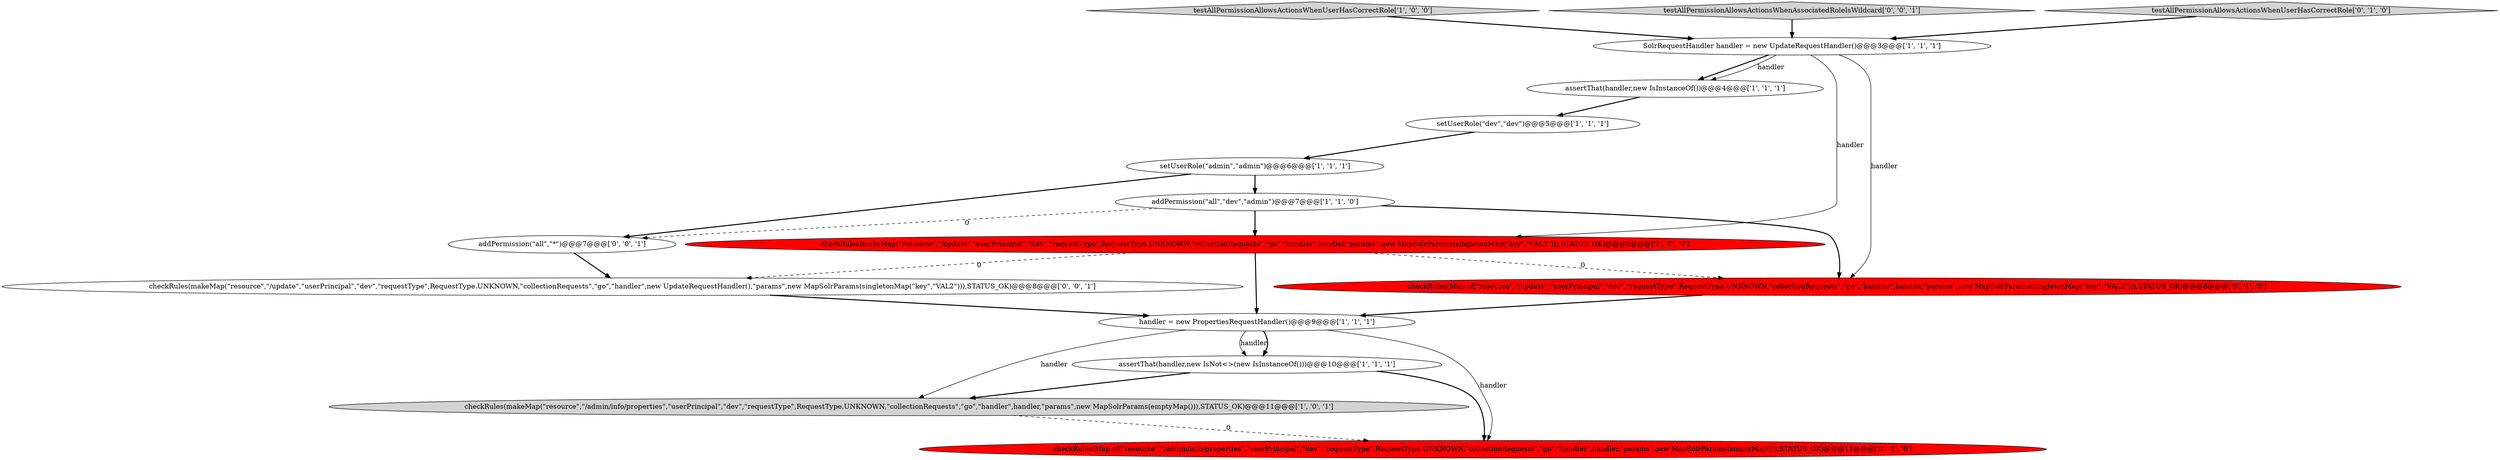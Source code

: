 digraph {
0 [style = filled, label = "setUserRole(\"admin\",\"admin\")@@@6@@@['1', '1', '1']", fillcolor = white, shape = ellipse image = "AAA0AAABBB1BBB"];
2 [style = filled, label = "testAllPermissionAllowsActionsWhenUserHasCorrectRole['1', '0', '0']", fillcolor = lightgray, shape = diamond image = "AAA0AAABBB1BBB"];
5 [style = filled, label = "assertThat(handler,new IsInstanceOf())@@@4@@@['1', '1', '1']", fillcolor = white, shape = ellipse image = "AAA0AAABBB1BBB"];
13 [style = filled, label = "testAllPermissionAllowsActionsWhenAssociatedRoleIsWildcard['0', '0', '1']", fillcolor = lightgray, shape = diamond image = "AAA0AAABBB3BBB"];
14 [style = filled, label = "addPermission(\"all\",\"*\")@@@7@@@['0', '0', '1']", fillcolor = white, shape = ellipse image = "AAA0AAABBB3BBB"];
11 [style = filled, label = "checkRules(Map.of(\"resource\",\"/update\",\"userPrincipal\",\"dev\",\"requestType\",RequestType.UNKNOWN,\"collectionRequests\",\"go\",\"handler\",handler,\"params\",new MapSolrParams(singletonMap(\"key\",\"VAL2\"))),STATUS_OK)@@@8@@@['0', '1', '0']", fillcolor = red, shape = ellipse image = "AAA1AAABBB2BBB"];
4 [style = filled, label = "checkRules(makeMap(\"resource\",\"/admin/info/properties\",\"userPrincipal\",\"dev\",\"requestType\",RequestType.UNKNOWN,\"collectionRequests\",\"go\",\"handler\",handler,\"params\",new MapSolrParams(emptyMap())),STATUS_OK)@@@11@@@['1', '0', '1']", fillcolor = lightgray, shape = ellipse image = "AAA0AAABBB1BBB"];
10 [style = filled, label = "testAllPermissionAllowsActionsWhenUserHasCorrectRole['0', '1', '0']", fillcolor = lightgray, shape = diamond image = "AAA0AAABBB2BBB"];
6 [style = filled, label = "handler = new PropertiesRequestHandler()@@@9@@@['1', '1', '1']", fillcolor = white, shape = ellipse image = "AAA0AAABBB1BBB"];
9 [style = filled, label = "assertThat(handler,new IsNot<>(new IsInstanceOf()))@@@10@@@['1', '1', '1']", fillcolor = white, shape = ellipse image = "AAA0AAABBB1BBB"];
15 [style = filled, label = "checkRules(makeMap(\"resource\",\"/update\",\"userPrincipal\",\"dev\",\"requestType\",RequestType.UNKNOWN,\"collectionRequests\",\"go\",\"handler\",new UpdateRequestHandler(),\"params\",new MapSolrParams(singletonMap(\"key\",\"VAL2\"))),STATUS_OK)@@@8@@@['0', '0', '1']", fillcolor = white, shape = ellipse image = "AAA0AAABBB3BBB"];
1 [style = filled, label = "checkRules(makeMap(\"resource\",\"/update\",\"userPrincipal\",\"dev\",\"requestType\",RequestType.UNKNOWN,\"collectionRequests\",\"go\",\"handler\",handler,\"params\",new MapSolrParams(singletonMap(\"key\",\"VAL2\"))),STATUS_OK)@@@8@@@['1', '0', '0']", fillcolor = red, shape = ellipse image = "AAA1AAABBB1BBB"];
3 [style = filled, label = "SolrRequestHandler handler = new UpdateRequestHandler()@@@3@@@['1', '1', '1']", fillcolor = white, shape = ellipse image = "AAA0AAABBB1BBB"];
7 [style = filled, label = "setUserRole(\"dev\",\"dev\")@@@5@@@['1', '1', '1']", fillcolor = white, shape = ellipse image = "AAA0AAABBB1BBB"];
8 [style = filled, label = "addPermission(\"all\",\"dev\",\"admin\")@@@7@@@['1', '1', '0']", fillcolor = white, shape = ellipse image = "AAA0AAABBB1BBB"];
12 [style = filled, label = "checkRules(Map.of(\"resource\",\"/admin/info/properties\",\"userPrincipal\",\"dev\",\"requestType\",RequestType.UNKNOWN,\"collectionRequests\",\"go\",\"handler\",handler,\"params\",new MapSolrParams(emptyMap())),STATUS_OK)@@@11@@@['0', '1', '0']", fillcolor = red, shape = ellipse image = "AAA1AAABBB2BBB"];
3->11 [style = solid, label="handler"];
1->15 [style = dashed, label="0"];
9->4 [style = bold, label=""];
11->6 [style = bold, label=""];
2->3 [style = bold, label=""];
10->3 [style = bold, label=""];
7->0 [style = bold, label=""];
15->6 [style = bold, label=""];
3->1 [style = solid, label="handler"];
6->9 [style = solid, label="handler"];
8->14 [style = dashed, label="0"];
4->12 [style = dashed, label="0"];
8->1 [style = bold, label=""];
3->5 [style = bold, label=""];
0->14 [style = bold, label=""];
6->12 [style = solid, label="handler"];
1->6 [style = bold, label=""];
13->3 [style = bold, label=""];
6->4 [style = solid, label="handler"];
1->11 [style = dashed, label="0"];
0->8 [style = bold, label=""];
5->7 [style = bold, label=""];
3->5 [style = solid, label="handler"];
14->15 [style = bold, label=""];
9->12 [style = bold, label=""];
6->9 [style = bold, label=""];
8->11 [style = bold, label=""];
}

